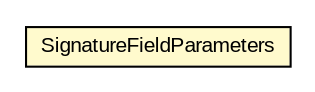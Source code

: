 #!/usr/local/bin/dot
#
# Class diagram 
# Generated by UMLGraph version R5_6-24-gf6e263 (http://www.umlgraph.org/)
#

digraph G {
	edge [fontname="arial",fontsize=10,labelfontname="arial",labelfontsize=10];
	node [fontname="arial",fontsize=10,shape=plaintext];
	nodesep=0.25;
	ranksep=0.5;
	// eu.europa.esig.dss.pades.SignatureFieldParameters
	c617490 [label=<<table title="eu.europa.esig.dss.pades.SignatureFieldParameters" border="0" cellborder="1" cellspacing="0" cellpadding="2" port="p" bgcolor="lemonChiffon" href="./SignatureFieldParameters.html">
		<tr><td><table border="0" cellspacing="0" cellpadding="1">
<tr><td align="center" balign="center"> SignatureFieldParameters </td></tr>
		</table></td></tr>
		</table>>, URL="./SignatureFieldParameters.html", fontname="arial", fontcolor="black", fontsize=10.0];
}

